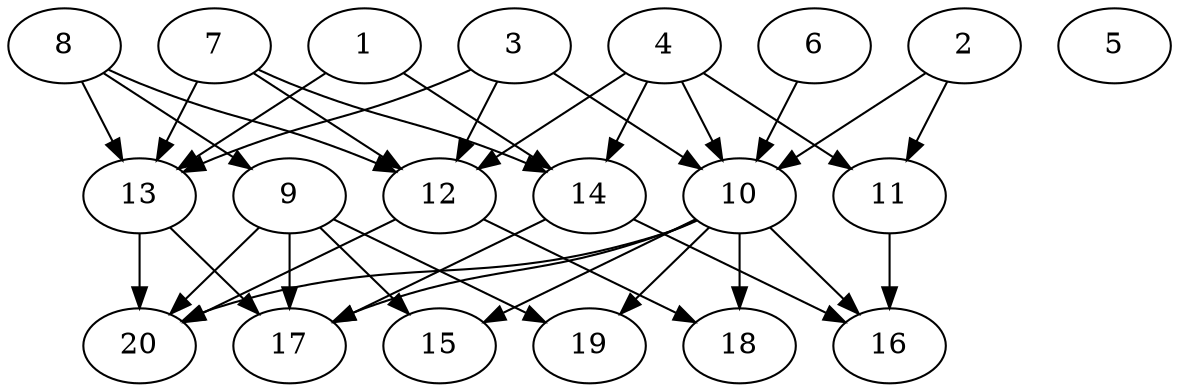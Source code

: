 // DAG automatically generated by daggen at Wed Jul 24 21:21:55 2019
// ./daggen --dot -n 20 --ccr 0.3 --fat 0.8 --regular 0.5 --density 0.6 --mindata 5242880 --maxdata 52428800 
digraph G {
  1 [size="67997013", alpha="0.17", expect_size="20399104"] 
  1 -> 13 [size ="20399104"]
  1 -> 14 [size ="20399104"]
  2 [size="121009493", alpha="0.13", expect_size="36302848"] 
  2 -> 10 [size ="36302848"]
  2 -> 11 [size ="36302848"]
  3 [size="58251947", alpha="0.12", expect_size="17475584"] 
  3 -> 10 [size ="17475584"]
  3 -> 12 [size ="17475584"]
  3 -> 13 [size ="17475584"]
  4 [size="163792213", alpha="0.12", expect_size="49137664"] 
  4 -> 10 [size ="49137664"]
  4 -> 11 [size ="49137664"]
  4 -> 12 [size ="49137664"]
  4 -> 14 [size ="49137664"]
  5 [size="110899200", alpha="0.14", expect_size="33269760"] 
  6 [size="96273067", alpha="0.10", expect_size="28881920"] 
  6 -> 10 [size ="28881920"]
  7 [size="153750187", alpha="0.05", expect_size="46125056"] 
  7 -> 12 [size ="46125056"]
  7 -> 13 [size ="46125056"]
  7 -> 14 [size ="46125056"]
  8 [size="142223360", alpha="0.14", expect_size="42667008"] 
  8 -> 9 [size ="42667008"]
  8 -> 12 [size ="42667008"]
  8 -> 13 [size ="42667008"]
  9 [size="46434987", alpha="0.18", expect_size="13930496"] 
  9 -> 15 [size ="13930496"]
  9 -> 17 [size ="13930496"]
  9 -> 19 [size ="13930496"]
  9 -> 20 [size ="13930496"]
  10 [size="57719467", alpha="0.00", expect_size="17315840"] 
  10 -> 15 [size ="17315840"]
  10 -> 16 [size ="17315840"]
  10 -> 17 [size ="17315840"]
  10 -> 18 [size ="17315840"]
  10 -> 19 [size ="17315840"]
  10 -> 20 [size ="17315840"]
  11 [size="92627627", alpha="0.16", expect_size="27788288"] 
  11 -> 16 [size ="27788288"]
  12 [size="66856960", alpha="0.06", expect_size="20057088"] 
  12 -> 18 [size ="20057088"]
  12 -> 20 [size ="20057088"]
  13 [size="170909013", alpha="0.19", expect_size="51272704"] 
  13 -> 17 [size ="51272704"]
  13 -> 20 [size ="51272704"]
  14 [size="107270827", alpha="0.12", expect_size="32181248"] 
  14 -> 16 [size ="32181248"]
  14 -> 17 [size ="32181248"]
  15 [size="47626240", alpha="0.09", expect_size="14287872"] 
  16 [size="155818667", alpha="0.18", expect_size="46745600"] 
  17 [size="73482240", alpha="0.09", expect_size="22044672"] 
  18 [size="111950507", alpha="0.17", expect_size="33585152"] 
  19 [size="62365013", alpha="0.15", expect_size="18709504"] 
  20 [size="46025387", alpha="0.00", expect_size="13807616"] 
}
